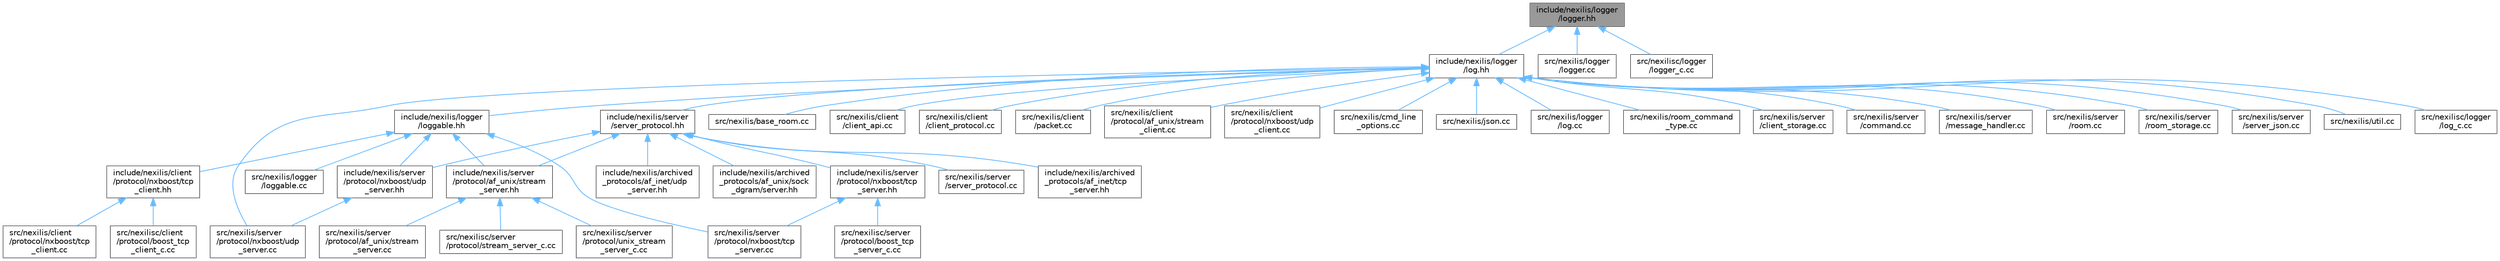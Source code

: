 digraph "include/nexilis/logger/logger.hh"
{
 // LATEX_PDF_SIZE
  bgcolor="transparent";
  edge [fontname=Helvetica,fontsize=10,labelfontname=Helvetica,labelfontsize=10];
  node [fontname=Helvetica,fontsize=10,shape=box,height=0.2,width=0.4];
  Node1 [id="Node000001",label="include/nexilis/logger\l/logger.hh",height=0.2,width=0.4,color="gray40", fillcolor="grey60", style="filled", fontcolor="black",tooltip=" "];
  Node1 -> Node2 [id="edge1_Node000001_Node000002",dir="back",color="steelblue1",style="solid",tooltip=" "];
  Node2 [id="Node000002",label="include/nexilis/logger\l/log.hh",height=0.2,width=0.4,color="grey40", fillcolor="white", style="filled",URL="$d3/de3/log_8hh.html",tooltip=" "];
  Node2 -> Node3 [id="edge2_Node000002_Node000003",dir="back",color="steelblue1",style="solid",tooltip=" "];
  Node3 [id="Node000003",label="include/nexilis/logger\l/loggable.hh",height=0.2,width=0.4,color="grey40", fillcolor="white", style="filled",URL="$d4/d4d/loggable_8hh.html",tooltip=" "];
  Node3 -> Node4 [id="edge3_Node000003_Node000004",dir="back",color="steelblue1",style="solid",tooltip=" "];
  Node4 [id="Node000004",label="include/nexilis/client\l/protocol/nxboost/tcp\l_client.hh",height=0.2,width=0.4,color="grey40", fillcolor="white", style="filled",URL="$d1/dab/client_2protocol_2nxboost_2tcp__client_8hh.html",tooltip=" "];
  Node4 -> Node5 [id="edge4_Node000004_Node000005",dir="back",color="steelblue1",style="solid",tooltip=" "];
  Node5 [id="Node000005",label="src/nexilis/client\l/protocol/nxboost/tcp\l_client.cc",height=0.2,width=0.4,color="grey40", fillcolor="white", style="filled",URL="$de/d2b/client_2protocol_2nxboost_2tcp__client_8cc.html",tooltip=" "];
  Node4 -> Node6 [id="edge5_Node000004_Node000006",dir="back",color="steelblue1",style="solid",tooltip=" "];
  Node6 [id="Node000006",label="src/nexilisc/client\l/protocol/boost_tcp\l_client_c.cc",height=0.2,width=0.4,color="grey40", fillcolor="white", style="filled",URL="$d8/df0/boost__tcp__client__c_8cc.html",tooltip=" "];
  Node3 -> Node7 [id="edge6_Node000003_Node000007",dir="back",color="steelblue1",style="solid",tooltip=" "];
  Node7 [id="Node000007",label="include/nexilis/server\l/protocol/af_unix/stream\l_server.hh",height=0.2,width=0.4,color="grey40", fillcolor="white", style="filled",URL="$d8/d39/stream__server_8hh.html",tooltip=" "];
  Node7 -> Node8 [id="edge7_Node000007_Node000008",dir="back",color="steelblue1",style="solid",tooltip=" "];
  Node8 [id="Node000008",label="src/nexilis/server\l/protocol/af_unix/stream\l_server.cc",height=0.2,width=0.4,color="grey40", fillcolor="white", style="filled",URL="$db/d84/stream__server_8cc.html",tooltip=" "];
  Node7 -> Node9 [id="edge8_Node000007_Node000009",dir="back",color="steelblue1",style="solid",tooltip=" "];
  Node9 [id="Node000009",label="src/nexilisc/server\l/protocol/stream_server_c.cc",height=0.2,width=0.4,color="grey40", fillcolor="white", style="filled",URL="$d3/d31/stream__server__c_8cc.html",tooltip=" "];
  Node7 -> Node10 [id="edge9_Node000007_Node000010",dir="back",color="steelblue1",style="solid",tooltip=" "];
  Node10 [id="Node000010",label="src/nexilisc/server\l/protocol/unix_stream\l_server_c.cc",height=0.2,width=0.4,color="grey40", fillcolor="white", style="filled",URL="$da/de6/unix__stream__server__c_8cc.html",tooltip=" "];
  Node3 -> Node11 [id="edge10_Node000003_Node000011",dir="back",color="steelblue1",style="solid",tooltip=" "];
  Node11 [id="Node000011",label="include/nexilis/server\l/protocol/nxboost/udp\l_server.hh",height=0.2,width=0.4,color="grey40", fillcolor="white", style="filled",URL="$de/d3b/server_2protocol_2nxboost_2udp__server_8hh.html",tooltip=" "];
  Node11 -> Node12 [id="edge11_Node000011_Node000012",dir="back",color="steelblue1",style="solid",tooltip=" "];
  Node12 [id="Node000012",label="src/nexilis/server\l/protocol/nxboost/udp\l_server.cc",height=0.2,width=0.4,color="grey40", fillcolor="white", style="filled",URL="$d1/dda/server_2protocol_2nxboost_2udp__server_8cc.html",tooltip=" "];
  Node3 -> Node13 [id="edge12_Node000003_Node000013",dir="back",color="steelblue1",style="solid",tooltip=" "];
  Node13 [id="Node000013",label="src/nexilis/logger\l/loggable.cc",height=0.2,width=0.4,color="grey40", fillcolor="white", style="filled",URL="$d2/df7/loggable_8cc.html",tooltip=" "];
  Node3 -> Node14 [id="edge13_Node000003_Node000014",dir="back",color="steelblue1",style="solid",tooltip=" "];
  Node14 [id="Node000014",label="src/nexilis/server\l/protocol/nxboost/tcp\l_server.cc",height=0.2,width=0.4,color="grey40", fillcolor="white", style="filled",URL="$d6/da4/server_2protocol_2nxboost_2tcp__server_8cc.html",tooltip=" "];
  Node2 -> Node15 [id="edge14_Node000002_Node000015",dir="back",color="steelblue1",style="solid",tooltip=" "];
  Node15 [id="Node000015",label="include/nexilis/server\l/server_protocol.hh",height=0.2,width=0.4,color="grey40", fillcolor="white", style="filled",URL="$da/dc6/server__protocol_8hh.html",tooltip=" "];
  Node15 -> Node16 [id="edge15_Node000015_Node000016",dir="back",color="steelblue1",style="solid",tooltip=" "];
  Node16 [id="Node000016",label="include/nexilis/archived\l_protocols/af_inet/tcp\l_server.hh",height=0.2,width=0.4,color="grey40", fillcolor="white", style="filled",URL="$d0/da7/archived__protocols_2af__inet_2tcp__server_8hh.html",tooltip=" "];
  Node15 -> Node17 [id="edge16_Node000015_Node000017",dir="back",color="steelblue1",style="solid",tooltip=" "];
  Node17 [id="Node000017",label="include/nexilis/archived\l_protocols/af_inet/udp\l_server.hh",height=0.2,width=0.4,color="grey40", fillcolor="white", style="filled",URL="$d8/dc7/archived__protocols_2af__inet_2udp__server_8hh.html",tooltip=" "];
  Node15 -> Node18 [id="edge17_Node000015_Node000018",dir="back",color="steelblue1",style="solid",tooltip=" "];
  Node18 [id="Node000018",label="include/nexilis/archived\l_protocols/af_unix/sock\l_dgram/server.hh",height=0.2,width=0.4,color="grey40", fillcolor="white", style="filled",URL="$d4/dd0/server_8hh.html",tooltip=" "];
  Node15 -> Node7 [id="edge18_Node000015_Node000007",dir="back",color="steelblue1",style="solid",tooltip=" "];
  Node15 -> Node19 [id="edge19_Node000015_Node000019",dir="back",color="steelblue1",style="solid",tooltip=" "];
  Node19 [id="Node000019",label="include/nexilis/server\l/protocol/nxboost/tcp\l_server.hh",height=0.2,width=0.4,color="grey40", fillcolor="white", style="filled",URL="$d6/d5f/server_2protocol_2nxboost_2tcp__server_8hh.html",tooltip=" "];
  Node19 -> Node14 [id="edge20_Node000019_Node000014",dir="back",color="steelblue1",style="solid",tooltip=" "];
  Node19 -> Node20 [id="edge21_Node000019_Node000020",dir="back",color="steelblue1",style="solid",tooltip=" "];
  Node20 [id="Node000020",label="src/nexilisc/server\l/protocol/boost_tcp\l_server_c.cc",height=0.2,width=0.4,color="grey40", fillcolor="white", style="filled",URL="$d3/d29/boost__tcp__server__c_8cc.html",tooltip=" "];
  Node15 -> Node11 [id="edge22_Node000015_Node000011",dir="back",color="steelblue1",style="solid",tooltip=" "];
  Node15 -> Node21 [id="edge23_Node000015_Node000021",dir="back",color="steelblue1",style="solid",tooltip=" "];
  Node21 [id="Node000021",label="src/nexilis/server\l/server_protocol.cc",height=0.2,width=0.4,color="grey40", fillcolor="white", style="filled",URL="$dd/dfa/server__protocol_8cc.html",tooltip=" "];
  Node2 -> Node22 [id="edge24_Node000002_Node000022",dir="back",color="steelblue1",style="solid",tooltip=" "];
  Node22 [id="Node000022",label="src/nexilis/base_room.cc",height=0.2,width=0.4,color="grey40", fillcolor="white", style="filled",URL="$d9/d63/base__room_8cc.html",tooltip=" "];
  Node2 -> Node23 [id="edge25_Node000002_Node000023",dir="back",color="steelblue1",style="solid",tooltip=" "];
  Node23 [id="Node000023",label="src/nexilis/client\l/client_api.cc",height=0.2,width=0.4,color="grey40", fillcolor="white", style="filled",URL="$d2/d60/client__api_8cc.html",tooltip=" "];
  Node2 -> Node24 [id="edge26_Node000002_Node000024",dir="back",color="steelblue1",style="solid",tooltip=" "];
  Node24 [id="Node000024",label="src/nexilis/client\l/client_protocol.cc",height=0.2,width=0.4,color="grey40", fillcolor="white", style="filled",URL="$df/d3c/client__protocol_8cc.html",tooltip=" "];
  Node2 -> Node25 [id="edge27_Node000002_Node000025",dir="back",color="steelblue1",style="solid",tooltip=" "];
  Node25 [id="Node000025",label="src/nexilis/client\l/packet.cc",height=0.2,width=0.4,color="grey40", fillcolor="white", style="filled",URL="$d0/d7e/packet_8cc.html",tooltip=" "];
  Node2 -> Node26 [id="edge28_Node000002_Node000026",dir="back",color="steelblue1",style="solid",tooltip=" "];
  Node26 [id="Node000026",label="src/nexilis/client\l/protocol/af_unix/stream\l_client.cc",height=0.2,width=0.4,color="grey40", fillcolor="white", style="filled",URL="$db/d9b/stream__client_8cc.html",tooltip=" "];
  Node2 -> Node27 [id="edge29_Node000002_Node000027",dir="back",color="steelblue1",style="solid",tooltip=" "];
  Node27 [id="Node000027",label="src/nexilis/client\l/protocol/nxboost/udp\l_client.cc",height=0.2,width=0.4,color="grey40", fillcolor="white", style="filled",URL="$dc/dbe/client_2protocol_2nxboost_2udp__client_8cc.html",tooltip=" "];
  Node2 -> Node28 [id="edge30_Node000002_Node000028",dir="back",color="steelblue1",style="solid",tooltip=" "];
  Node28 [id="Node000028",label="src/nexilis/cmd_line\l_options.cc",height=0.2,width=0.4,color="grey40", fillcolor="white", style="filled",URL="$db/d5d/cmd__line__options_8cc.html",tooltip=" "];
  Node2 -> Node29 [id="edge31_Node000002_Node000029",dir="back",color="steelblue1",style="solid",tooltip=" "];
  Node29 [id="Node000029",label="src/nexilis/json.cc",height=0.2,width=0.4,color="grey40", fillcolor="white", style="filled",URL="$d0/de6/json_8cc.html",tooltip=" "];
  Node2 -> Node30 [id="edge32_Node000002_Node000030",dir="back",color="steelblue1",style="solid",tooltip=" "];
  Node30 [id="Node000030",label="src/nexilis/logger\l/log.cc",height=0.2,width=0.4,color="grey40", fillcolor="white", style="filled",URL="$d4/dc1/log_8cc.html",tooltip=" "];
  Node2 -> Node31 [id="edge33_Node000002_Node000031",dir="back",color="steelblue1",style="solid",tooltip=" "];
  Node31 [id="Node000031",label="src/nexilis/room_command\l_type.cc",height=0.2,width=0.4,color="grey40", fillcolor="white", style="filled",URL="$dd/d96/room__command__type_8cc.html",tooltip=" "];
  Node2 -> Node32 [id="edge34_Node000002_Node000032",dir="back",color="steelblue1",style="solid",tooltip=" "];
  Node32 [id="Node000032",label="src/nexilis/server\l/client_storage.cc",height=0.2,width=0.4,color="grey40", fillcolor="white", style="filled",URL="$d6/d56/client__storage_8cc.html",tooltip=" "];
  Node2 -> Node33 [id="edge35_Node000002_Node000033",dir="back",color="steelblue1",style="solid",tooltip=" "];
  Node33 [id="Node000033",label="src/nexilis/server\l/command.cc",height=0.2,width=0.4,color="grey40", fillcolor="white", style="filled",URL="$d2/dfb/command_8cc.html",tooltip=" "];
  Node2 -> Node34 [id="edge36_Node000002_Node000034",dir="back",color="steelblue1",style="solid",tooltip=" "];
  Node34 [id="Node000034",label="src/nexilis/server\l/message_handler.cc",height=0.2,width=0.4,color="grey40", fillcolor="white", style="filled",URL="$da/d3b/message__handler_8cc.html",tooltip=" "];
  Node2 -> Node12 [id="edge37_Node000002_Node000012",dir="back",color="steelblue1",style="solid",tooltip=" "];
  Node2 -> Node35 [id="edge38_Node000002_Node000035",dir="back",color="steelblue1",style="solid",tooltip=" "];
  Node35 [id="Node000035",label="src/nexilis/server\l/room.cc",height=0.2,width=0.4,color="grey40", fillcolor="white", style="filled",URL="$d5/d1b/room_8cc.html",tooltip=" "];
  Node2 -> Node36 [id="edge39_Node000002_Node000036",dir="back",color="steelblue1",style="solid",tooltip=" "];
  Node36 [id="Node000036",label="src/nexilis/server\l/room_storage.cc",height=0.2,width=0.4,color="grey40", fillcolor="white", style="filled",URL="$df/d00/room__storage_8cc.html",tooltip=" "];
  Node2 -> Node37 [id="edge40_Node000002_Node000037",dir="back",color="steelblue1",style="solid",tooltip=" "];
  Node37 [id="Node000037",label="src/nexilis/server\l/server_json.cc",height=0.2,width=0.4,color="grey40", fillcolor="white", style="filled",URL="$d8/d48/server__json_8cc.html",tooltip=" "];
  Node2 -> Node38 [id="edge41_Node000002_Node000038",dir="back",color="steelblue1",style="solid",tooltip=" "];
  Node38 [id="Node000038",label="src/nexilis/util.cc",height=0.2,width=0.4,color="grey40", fillcolor="white", style="filled",URL="$d9/d6f/util_8cc.html",tooltip=" "];
  Node2 -> Node39 [id="edge42_Node000002_Node000039",dir="back",color="steelblue1",style="solid",tooltip=" "];
  Node39 [id="Node000039",label="src/nexilisc/logger\l/log_c.cc",height=0.2,width=0.4,color="grey40", fillcolor="white", style="filled",URL="$dc/dee/log__c_8cc.html",tooltip=" "];
  Node1 -> Node40 [id="edge43_Node000001_Node000040",dir="back",color="steelblue1",style="solid",tooltip=" "];
  Node40 [id="Node000040",label="src/nexilis/logger\l/logger.cc",height=0.2,width=0.4,color="grey40", fillcolor="white", style="filled",URL="$d5/d6e/logger_8cc.html",tooltip=" "];
  Node1 -> Node41 [id="edge44_Node000001_Node000041",dir="back",color="steelblue1",style="solid",tooltip=" "];
  Node41 [id="Node000041",label="src/nexilisc/logger\l/logger_c.cc",height=0.2,width=0.4,color="grey40", fillcolor="white", style="filled",URL="$d0/d63/logger__c_8cc.html",tooltip=" "];
}
